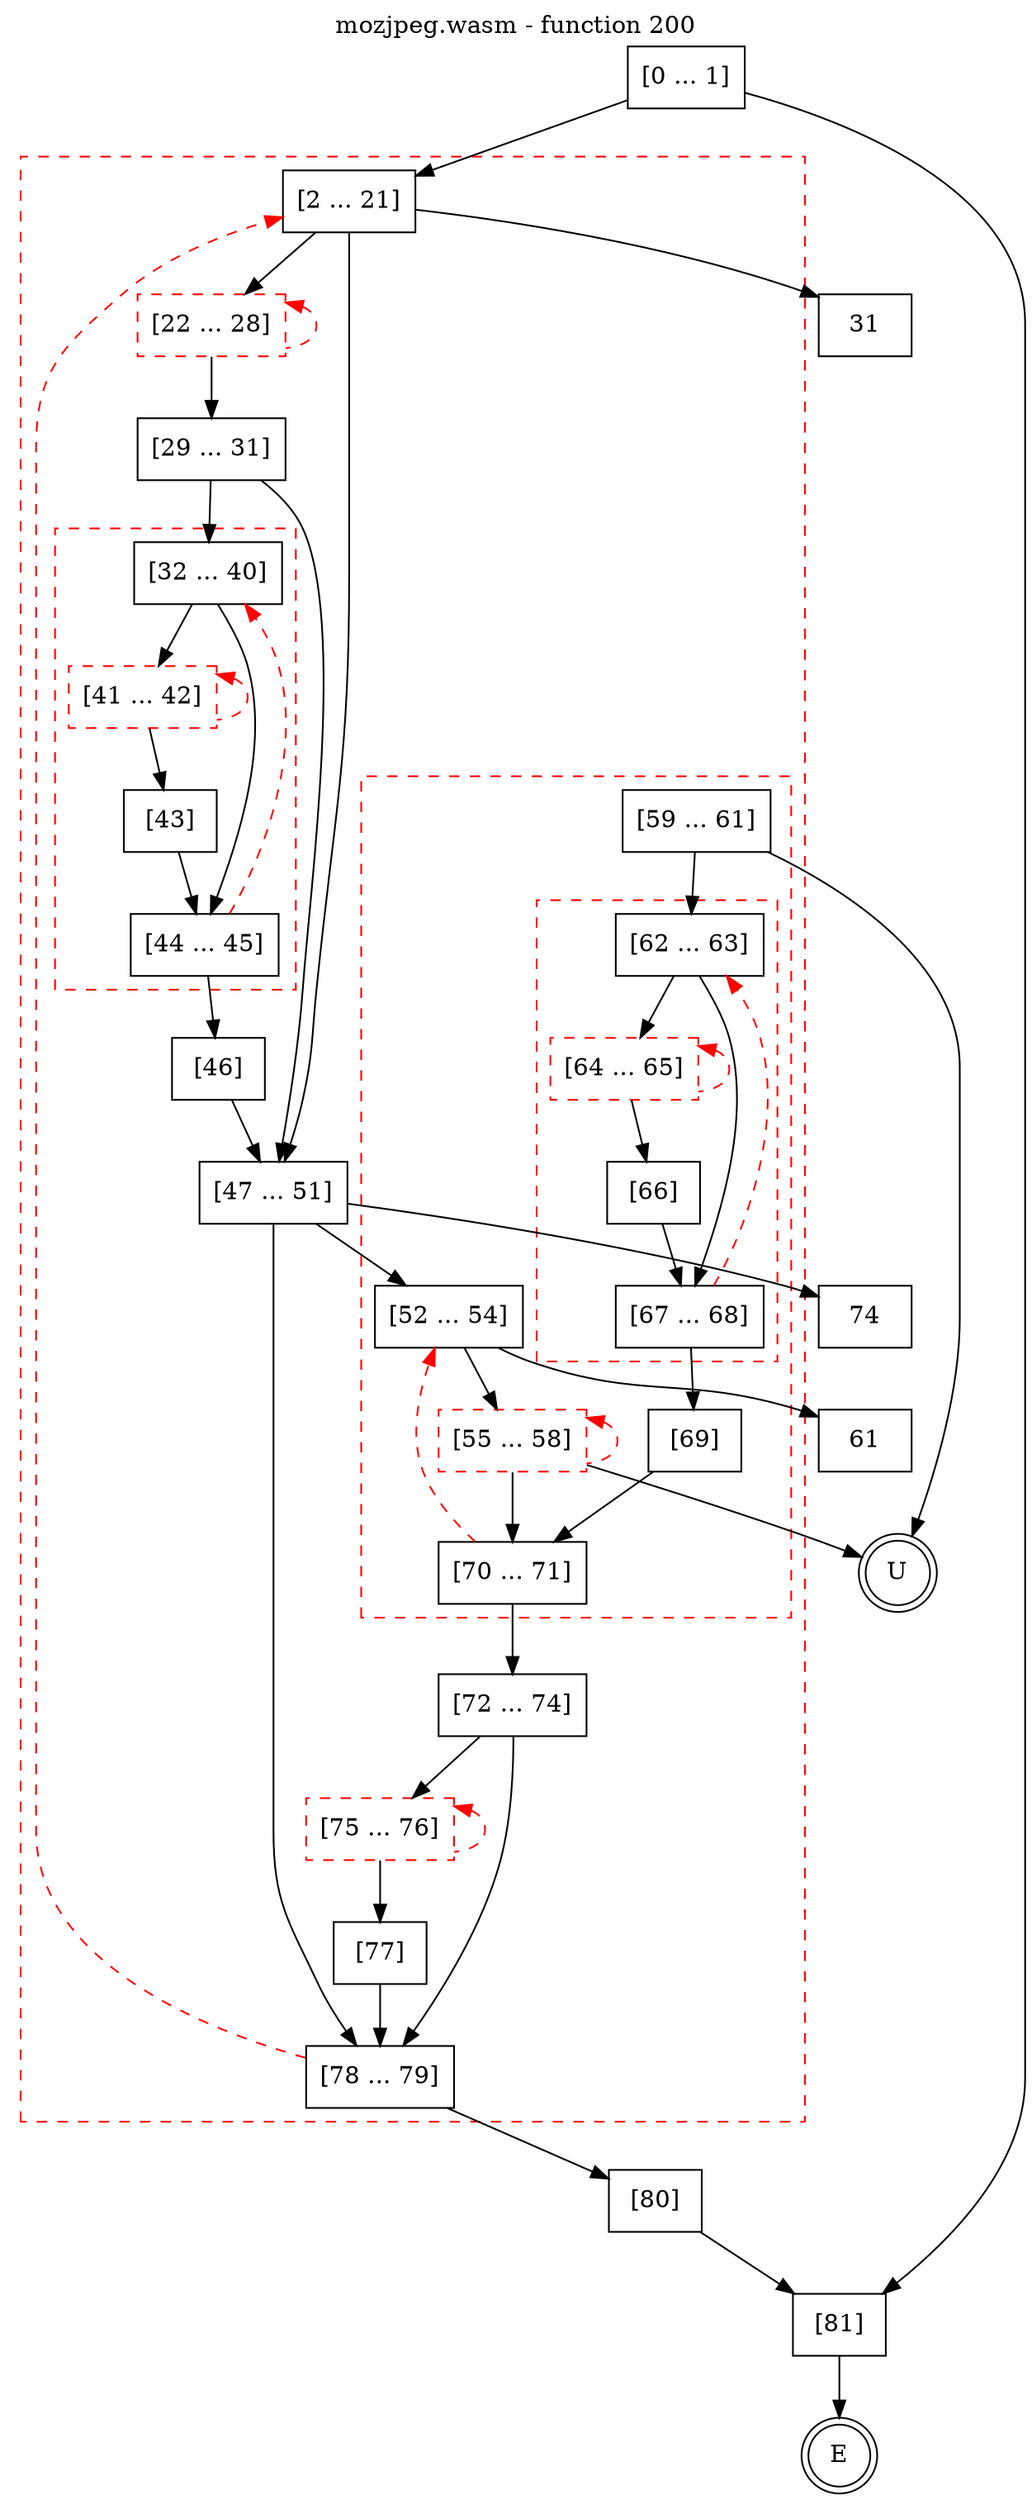 digraph finite_state_machine {
    label = "mozjpeg.wasm - function 200"
    labelloc =  t
    labelfontsize = 16
    labelfontcolor = black
    labelfontname = "Helvetica"
    node [shape = doublecircle]; E U ;
    node [shape = box];
    node [shape=box, color=black, style=solid] 0[label="[0 ... 1]"]
    subgraph cluster_2{
    label = "";
    style = dashed color = red;
    node [shape=box, color=black, style=solid] 2[label="[2 ... 21]"]
    node [shape=box, color=red, style=dashed] 22[label="[22 ... 28]"]
    node [shape=box, color=black, style=solid] 29[label="[29 ... 31]"]
    subgraph cluster_32{
    label = "";
    style = dashed color = red;
    node [shape=box, color=black, style=solid] 32[label="[32 ... 40]"]
    node [shape=box, color=red, style=dashed] 41[label="[41 ... 42]"]
    node [shape=box, color=black, style=solid] 43[label="[43]"]
    node [shape=box, color=black, style=solid] 44[label="[44 ... 45]"]
    }
    node [shape=box, color=black, style=solid] 46[label="[46]"]
    node [shape=box, color=black, style=solid] 47[label="[47 ... 51]"]
    subgraph cluster_52{
    label = "";
    style = dashed color = red;
    node [shape=box, color=black, style=solid] 52[label="[52 ... 54]"]
    node [shape=box, color=red, style=dashed] 55[label="[55 ... 58]"]
    node [shape=box, color=black, style=solid] 59[label="[59 ... 61]"]
    subgraph cluster_62{
    label = "";
    style = dashed color = red;
    node [shape=box, color=black, style=solid] 62[label="[62 ... 63]"]
    node [shape=box, color=red, style=dashed] 64[label="[64 ... 65]"]
    node [shape=box, color=black, style=solid] 66[label="[66]"]
    node [shape=box, color=black, style=solid] 67[label="[67 ... 68]"]
    }
    node [shape=box, color=black, style=solid] 69[label="[69]"]
    node [shape=box, color=black, style=solid] 70[label="[70 ... 71]"]
    }
    node [shape=box, color=black, style=solid] 72[label="[72 ... 74]"]
    node [shape=box, color=red, style=dashed] 75[label="[75 ... 76]"]
    node [shape=box, color=black, style=solid] 77[label="[77]"]
    node [shape=box, color=black, style=solid] 78[label="[78 ... 79]"]
    }
    node [shape=box, color=black, style=solid] 80[label="[80]"]
    node [shape=box, color=black, style=solid] 81[label="[81]"]
    node [shape=box, color=black, style=solid] U[label="U"]
    0 -> 2;
    0 -> 81;
    2 -> 22;
    2 -> 31;
    2 -> 47;
    22 -> 29;
    22 -> 22[style="dashed" color="red" dir=back];
    29 -> 32;
    29 -> 47;
    32 -> 41;
    32 -> 44;
    41 -> 43;
    41 -> 41[style="dashed" color="red" dir=back];
    43 -> 44;
    44 -> 32[style="dashed" color="red"];
    44 -> 46;
    46 -> 47;
    47 -> 52;
    47 -> 74;
    47 -> 78;
    52 -> 55;
    52 -> 61;
    55 -> 70;
    55 -> U;
    55 -> 55[style="dashed" color="red" dir=back];
    59 -> 62;
    59 -> U;
    62 -> 64;
    62 -> 67;
    64 -> 66;
    64 -> 64[style="dashed" color="red" dir=back];
    66 -> 67;
    67 -> 62[style="dashed" color="red"];
    67 -> 69;
    69 -> 70;
    70 -> 52[style="dashed" color="red"];
    70 -> 72;
    72 -> 75;
    72 -> 78;
    75 -> 77;
    75 -> 75[style="dashed" color="red" dir=back];
    77 -> 78;
    78 -> 2[style="dashed" color="red"];
    78 -> 80;
    80 -> 81;
    81 -> E;
}
